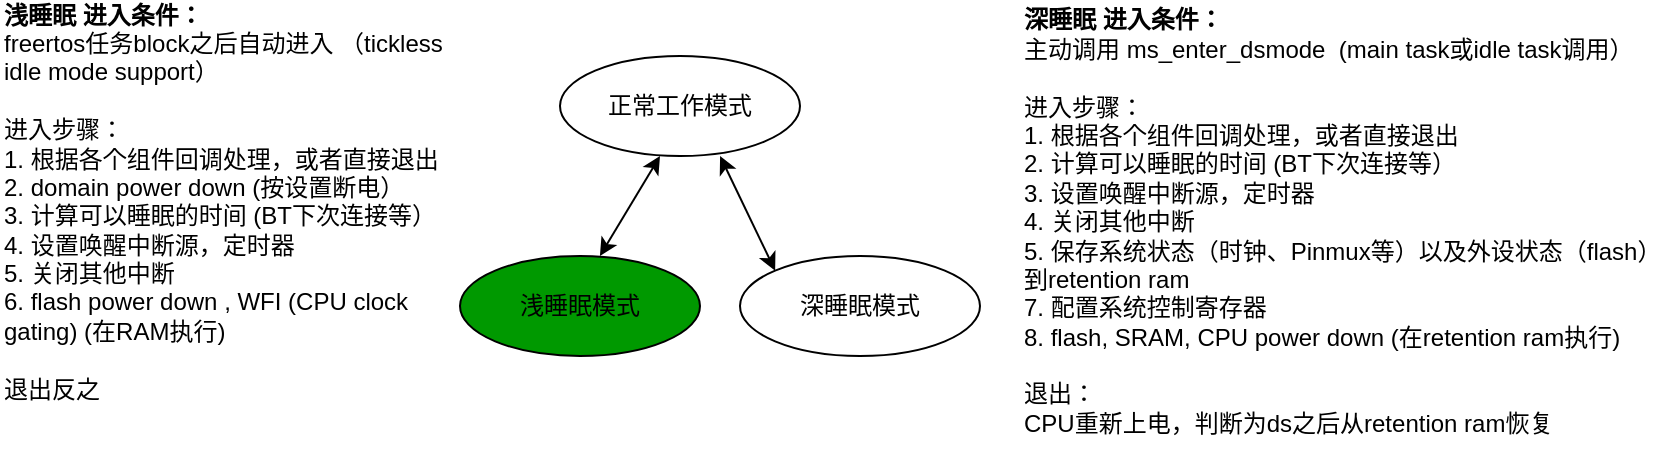 <mxfile version="13.9.9" type="device"><diagram id="05cz56I0TtQoDu1J5QMI" name="第 1 页"><mxGraphModel dx="1033" dy="494" grid="1" gridSize="10" guides="1" tooltips="1" connect="1" arrows="1" fold="1" page="1" pageScale="1" pageWidth="1169" pageHeight="827" math="0" shadow="0"><root><mxCell id="0"/><mxCell id="1" parent="0"/><mxCell id="Hnax0CKgzRnOsqgivdi5-1" value="正常工作模式" style="ellipse;whiteSpace=wrap;html=1;" vertex="1" parent="1"><mxGeometry x="330" y="200" width="120" height="50" as="geometry"/></mxCell><mxCell id="Hnax0CKgzRnOsqgivdi5-9" value="&lt;b&gt;浅睡眠 进入条件：&lt;/b&gt;&lt;br&gt;freertos任务block之后自动进入 （tickless idle mode support）&lt;br&gt;&lt;br&gt;进入步骤：&lt;br&gt;1. 根据各个组件回调处理，或者直接退出&lt;br&gt;2. domain power down (按设置断电）&lt;br&gt;3. 计算可以睡眠的时间 (BT下次连接等）&lt;br&gt;4. 设置唤醒中断源，定时器&lt;br&gt;5. 关闭其他中断&lt;br&gt;6. flash power down , WFI (CPU clock gating) (在RAM执行)&lt;br&gt;&lt;br&gt;退出反之&amp;nbsp;&lt;br&gt;&amp;nbsp;" style="rounded=1;whiteSpace=wrap;html=1;align=left;strokeColor=none;" vertex="1" parent="1"><mxGeometry x="50" y="190" width="230" height="180" as="geometry"/></mxCell><mxCell id="Hnax0CKgzRnOsqgivdi5-11" value="&lt;b&gt;深睡眠 进入条件：&lt;/b&gt;&lt;br&gt;主动调用 ms_enter_dsmode&amp;nbsp; (main task或idle task调用）&lt;br&gt;&lt;br&gt;进入步骤：&lt;br&gt;1. 根据各个组件回调处理，或者直接退出&lt;br&gt;2. 计算可以睡眠的时间 (BT下次连接等）&lt;br&gt;3. 设置唤醒中断源，定时器&lt;br&gt;4. 关闭其他中断&lt;br&gt;5. 保存系统状态（时钟、Pinmux等）以及外设状态（flash）到retention ram&lt;br&gt;7. 配置系统控制寄存器&lt;br&gt;8. flash, SRAM, CPU power down (在retention ram执行)&lt;br&gt;&lt;br&gt;退出：&lt;br&gt;CPU重新上电，判断为ds之后从retention ram恢复&lt;br&gt;&amp;nbsp;" style="rounded=1;whiteSpace=wrap;html=1;align=left;strokeColor=none;" vertex="1" parent="1"><mxGeometry x="560" y="185" width="320" height="210" as="geometry"/></mxCell><mxCell id="Hnax0CKgzRnOsqgivdi5-12" value="" style="endArrow=classic;startArrow=classic;html=1;exitX=0.583;exitY=0;exitDx=0;exitDy=0;exitPerimeter=0;" edge="1" parent="1"><mxGeometry width="50" height="50" relative="1" as="geometry"><mxPoint x="349.96" y="300" as="sourcePoint"/><mxPoint x="380" y="250" as="targetPoint"/></mxGeometry></mxCell><mxCell id="Hnax0CKgzRnOsqgivdi5-13" value="浅睡眠模式" style="ellipse;whiteSpace=wrap;html=1;fillColor=#009900;" vertex="1" parent="1"><mxGeometry x="280" y="300" width="120" height="50" as="geometry"/></mxCell><mxCell id="Hnax0CKgzRnOsqgivdi5-14" value="深睡眠模式" style="ellipse;whiteSpace=wrap;html=1;" vertex="1" parent="1"><mxGeometry x="420" y="300" width="120" height="50" as="geometry"/></mxCell><mxCell id="Hnax0CKgzRnOsqgivdi5-15" value="" style="endArrow=classic;startArrow=classic;html=1;exitX=0;exitY=0;exitDx=0;exitDy=0;" edge="1" parent="1" source="Hnax0CKgzRnOsqgivdi5-14"><mxGeometry width="50" height="50" relative="1" as="geometry"><mxPoint x="380.0" y="300" as="sourcePoint"/><mxPoint x="410.04" y="250" as="targetPoint"/></mxGeometry></mxCell></root></mxGraphModel></diagram></mxfile>